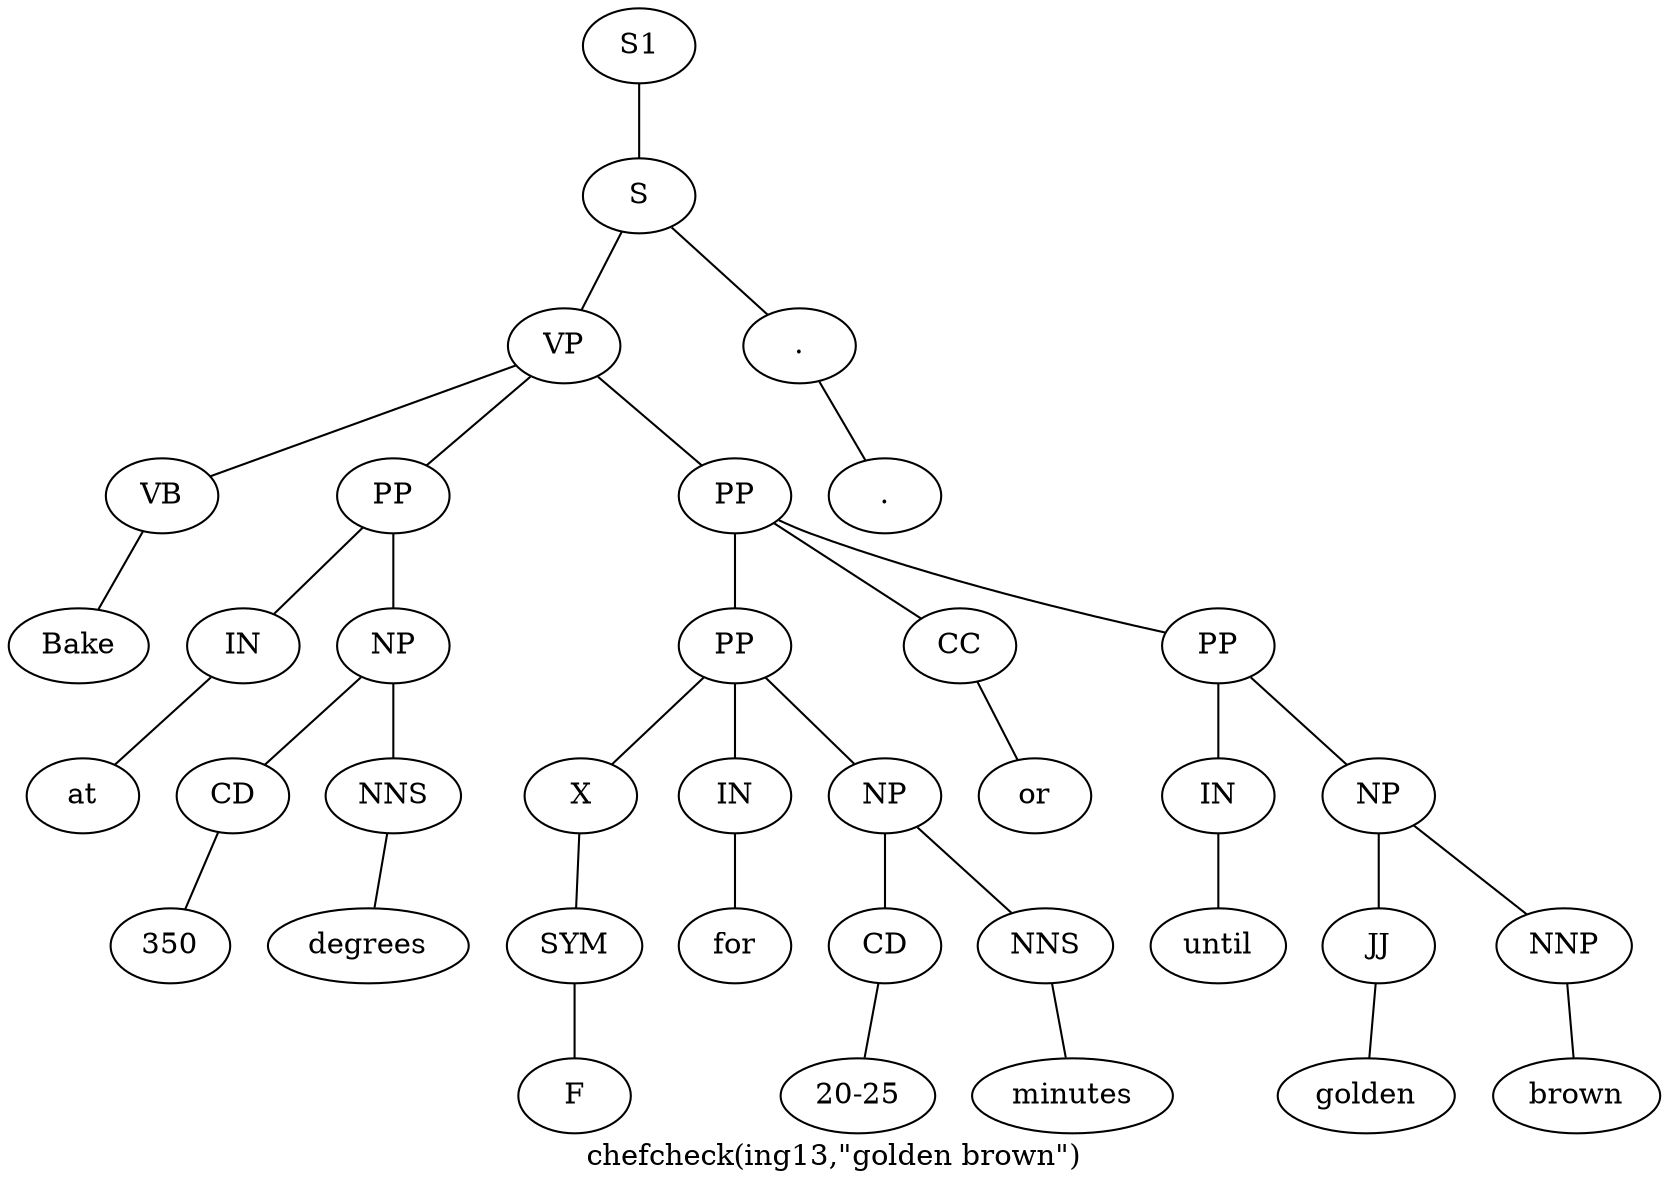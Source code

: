 graph SyntaxGraph {
	label = "chefcheck(ing13,\"golden brown\")";
	Node0 [label="S1"];
	Node1 [label="S"];
	Node2 [label="VP"];
	Node3 [label="VB"];
	Node4 [label="Bake"];
	Node5 [label="PP"];
	Node6 [label="IN"];
	Node7 [label="at"];
	Node8 [label="NP"];
	Node9 [label="CD"];
	Node10 [label="350"];
	Node11 [label="NNS"];
	Node12 [label="degrees"];
	Node13 [label="PP"];
	Node14 [label="PP"];
	Node15 [label="X"];
	Node16 [label="SYM"];
	Node17 [label="F"];
	Node18 [label="IN"];
	Node19 [label="for"];
	Node20 [label="NP"];
	Node21 [label="CD"];
	Node22 [label="20-25"];
	Node23 [label="NNS"];
	Node24 [label="minutes"];
	Node25 [label="CC"];
	Node26 [label="or"];
	Node27 [label="PP"];
	Node28 [label="IN"];
	Node29 [label="until"];
	Node30 [label="NP"];
	Node31 [label="JJ"];
	Node32 [label="golden"];
	Node33 [label="NNP"];
	Node34 [label="brown"];
	Node35 [label="."];
	Node36 [label="."];

	Node0 -- Node1;
	Node1 -- Node2;
	Node1 -- Node35;
	Node2 -- Node3;
	Node2 -- Node5;
	Node2 -- Node13;
	Node3 -- Node4;
	Node5 -- Node6;
	Node5 -- Node8;
	Node6 -- Node7;
	Node8 -- Node9;
	Node8 -- Node11;
	Node9 -- Node10;
	Node11 -- Node12;
	Node13 -- Node14;
	Node13 -- Node25;
	Node13 -- Node27;
	Node14 -- Node15;
	Node14 -- Node18;
	Node14 -- Node20;
	Node15 -- Node16;
	Node16 -- Node17;
	Node18 -- Node19;
	Node20 -- Node21;
	Node20 -- Node23;
	Node21 -- Node22;
	Node23 -- Node24;
	Node25 -- Node26;
	Node27 -- Node28;
	Node27 -- Node30;
	Node28 -- Node29;
	Node30 -- Node31;
	Node30 -- Node33;
	Node31 -- Node32;
	Node33 -- Node34;
	Node35 -- Node36;
}